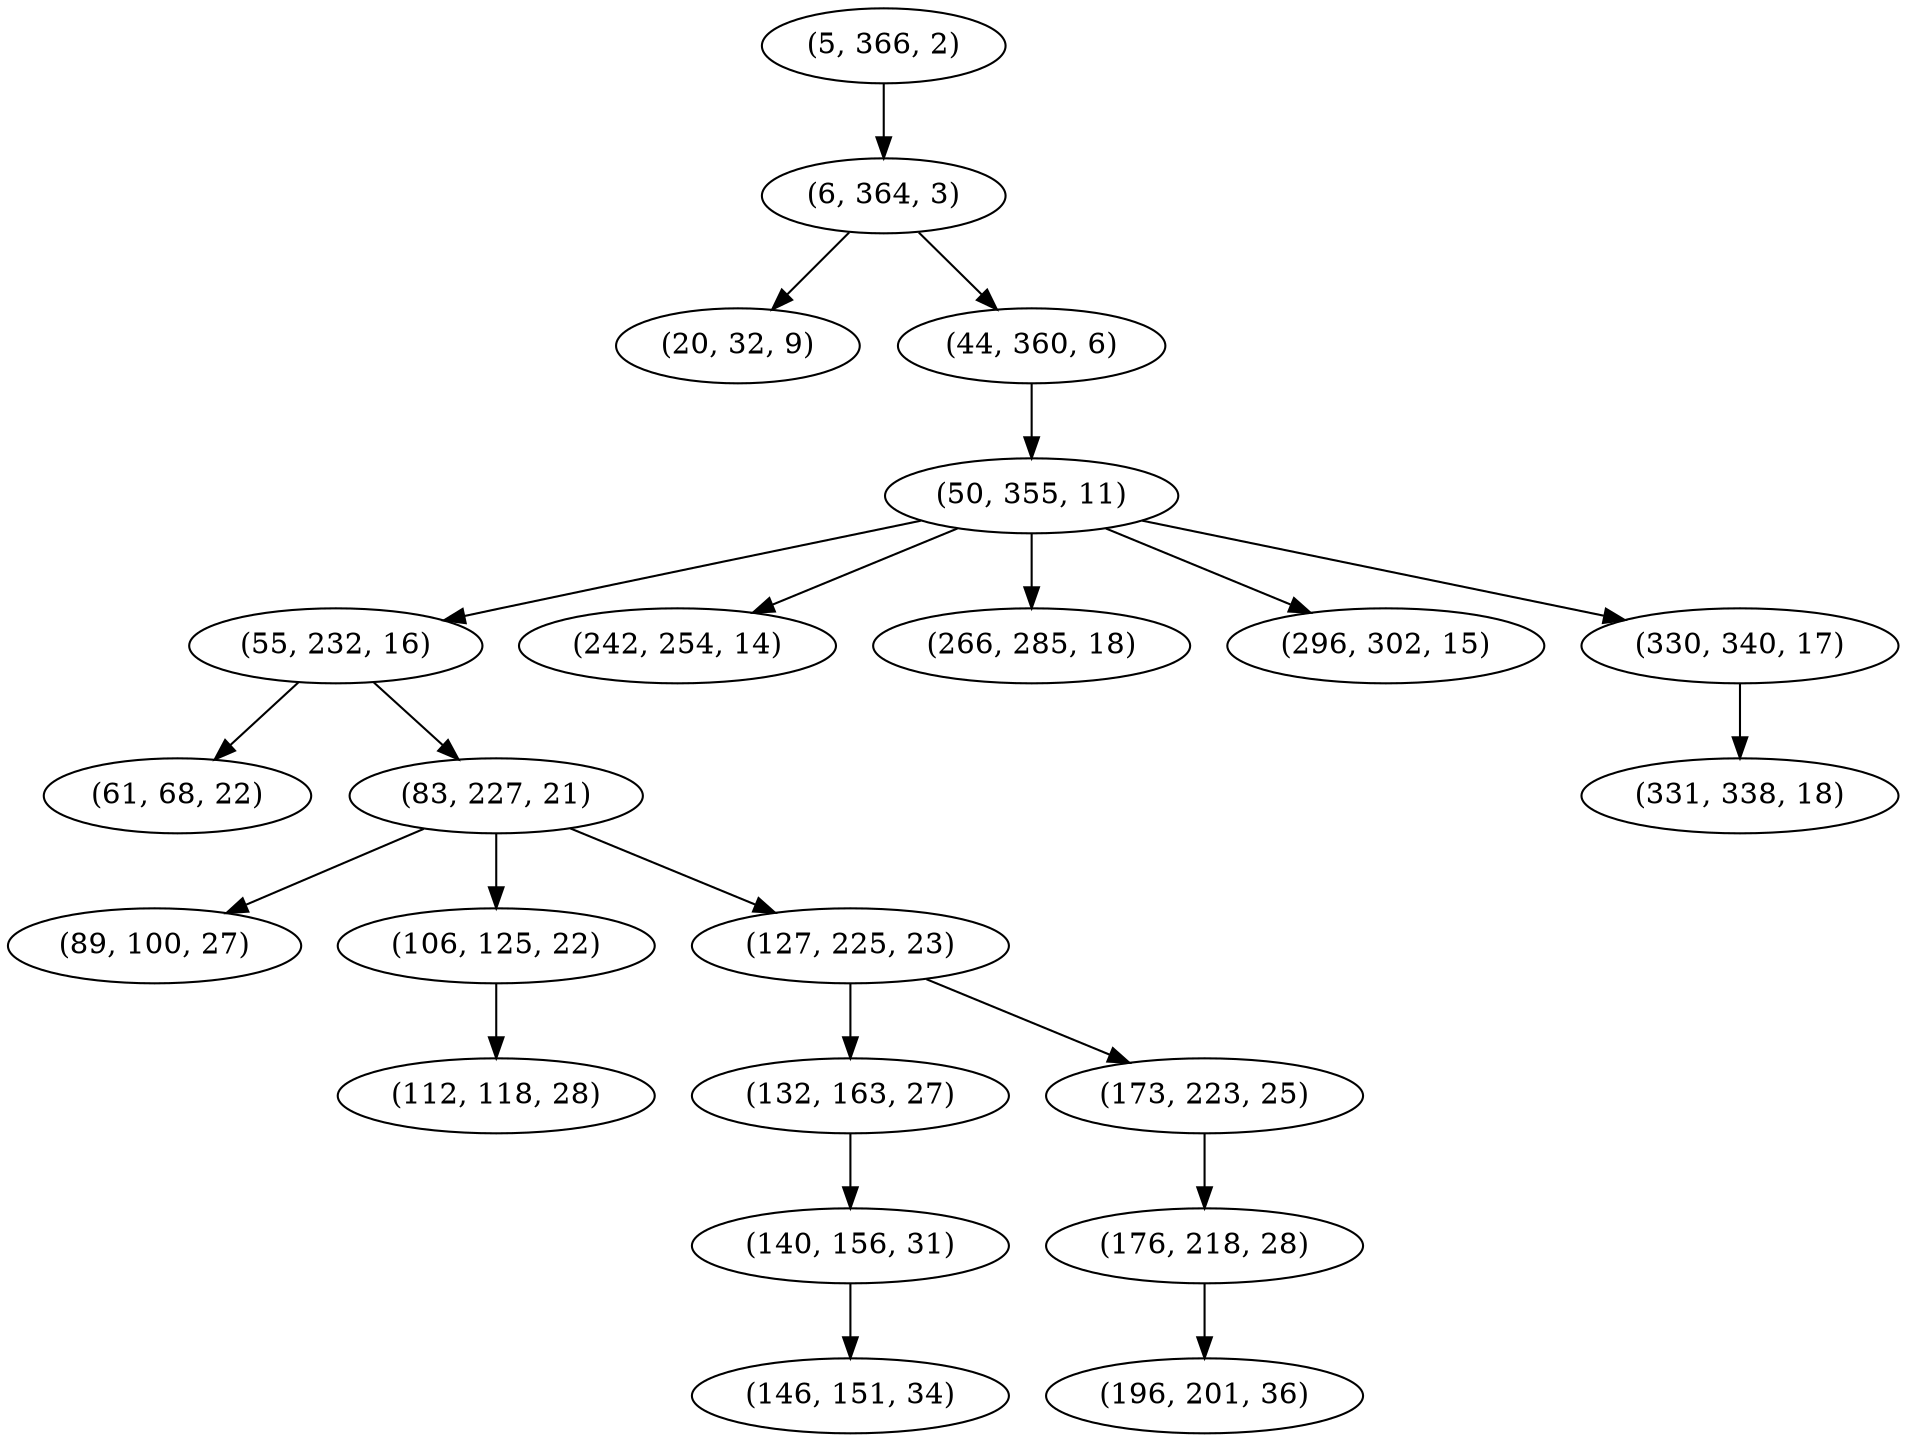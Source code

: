digraph tree {
    "(5, 366, 2)";
    "(6, 364, 3)";
    "(20, 32, 9)";
    "(44, 360, 6)";
    "(50, 355, 11)";
    "(55, 232, 16)";
    "(61, 68, 22)";
    "(83, 227, 21)";
    "(89, 100, 27)";
    "(106, 125, 22)";
    "(112, 118, 28)";
    "(127, 225, 23)";
    "(132, 163, 27)";
    "(140, 156, 31)";
    "(146, 151, 34)";
    "(173, 223, 25)";
    "(176, 218, 28)";
    "(196, 201, 36)";
    "(242, 254, 14)";
    "(266, 285, 18)";
    "(296, 302, 15)";
    "(330, 340, 17)";
    "(331, 338, 18)";
    "(5, 366, 2)" -> "(6, 364, 3)";
    "(6, 364, 3)" -> "(20, 32, 9)";
    "(6, 364, 3)" -> "(44, 360, 6)";
    "(44, 360, 6)" -> "(50, 355, 11)";
    "(50, 355, 11)" -> "(55, 232, 16)";
    "(50, 355, 11)" -> "(242, 254, 14)";
    "(50, 355, 11)" -> "(266, 285, 18)";
    "(50, 355, 11)" -> "(296, 302, 15)";
    "(50, 355, 11)" -> "(330, 340, 17)";
    "(55, 232, 16)" -> "(61, 68, 22)";
    "(55, 232, 16)" -> "(83, 227, 21)";
    "(83, 227, 21)" -> "(89, 100, 27)";
    "(83, 227, 21)" -> "(106, 125, 22)";
    "(83, 227, 21)" -> "(127, 225, 23)";
    "(106, 125, 22)" -> "(112, 118, 28)";
    "(127, 225, 23)" -> "(132, 163, 27)";
    "(127, 225, 23)" -> "(173, 223, 25)";
    "(132, 163, 27)" -> "(140, 156, 31)";
    "(140, 156, 31)" -> "(146, 151, 34)";
    "(173, 223, 25)" -> "(176, 218, 28)";
    "(176, 218, 28)" -> "(196, 201, 36)";
    "(330, 340, 17)" -> "(331, 338, 18)";
}
